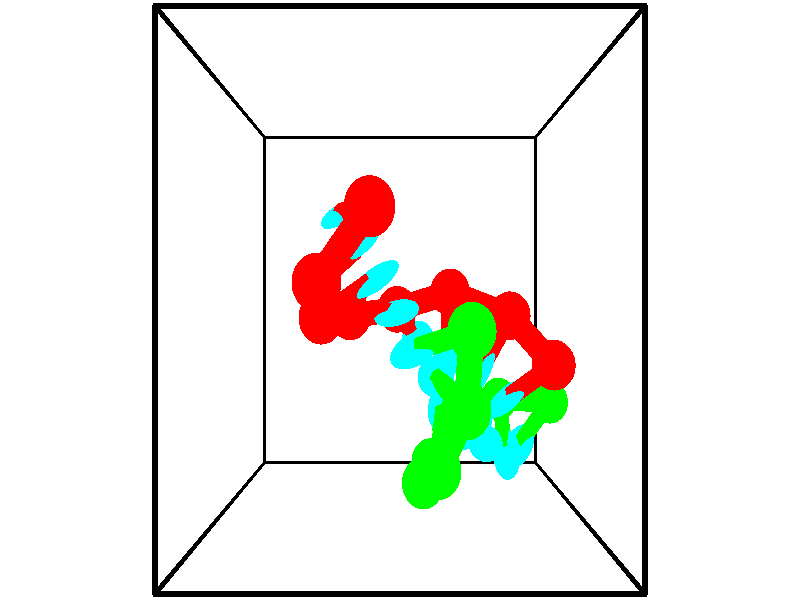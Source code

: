 // switches for output
#declare DRAW_BASES = 1; // possible values are 0, 1; only relevant for DNA ribbons
#declare DRAW_BASES_TYPE = 3; // possible values are 1, 2, 3; only relevant for DNA ribbons
#declare DRAW_FOG = 0; // set to 1 to enable fog

#include "colors.inc"

#include "transforms.inc"
background { rgb <1, 1, 1>}

#default {
   normal{
       ripples 0.25
       frequency 0.20
       turbulence 0.2
       lambda 5
   }
	finish {
		phong 0.1
		phong_size 40.
	}
}

// original window dimensions: 1024x640


// camera settings

camera {
	sky <-0, 1, 0>
	up <-0, 1, 0>
	right 1.6 * <1, 0, 0>
	location <2.5, 2.5, 11.1562>
	look_at <2.5, 2.5, 2.5>
	direction <0, 0, -8.6562>
	angle 67.0682
}


# declare cpy_camera_pos = <2.5, 2.5, 11.1562>;
# if (DRAW_FOG = 1)
fog {
	fog_type 2
	up vnormalize(cpy_camera_pos)
	color rgbt<1,1,1,0.3>
	distance 1e-5
	fog_alt 3e-3
	fog_offset 4
}
# end


// LIGHTS

# declare lum = 6;
global_settings {
	ambient_light rgb lum * <0.05, 0.05, 0.05>
	max_trace_level 15
}# declare cpy_direct_light_amount = 0.25;
light_source
{	1000 * <-1, -1, 1>,
	rgb lum * cpy_direct_light_amount
	parallel
}

light_source
{	1000 * <1, 1, -1>,
	rgb lum * cpy_direct_light_amount
	parallel
}

// strand 0

// nucleotide -1

// particle -1
sphere {
	<2.204173, 3.259433, 5.275455> 0.250000
	pigment { color rgbt <1,0,0,0> }
	no_shadow
}
cylinder {
	<2.000735, 3.261751, 4.931061>,  <1.878673, 3.263142, 4.724424>, 0.100000
	pigment { color rgbt <1,0,0,0> }
	no_shadow
}
cylinder {
	<2.000735, 3.261751, 4.931061>,  <2.204173, 3.259433, 5.275455>, 0.100000
	pigment { color rgbt <1,0,0,0> }
	no_shadow
}

// particle -1
sphere {
	<2.000735, 3.261751, 4.931061> 0.100000
	pigment { color rgbt <1,0,0,0> }
	no_shadow
}
sphere {
	0, 1
	scale<0.080000,0.200000,0.300000>
	matrix <0.483301, -0.825658, -0.291048,
		-0.712567, -0.564141, 0.417124,
		-0.508593, 0.005795, -0.860987,
		1.848157, 3.263489, 4.672765>
	pigment { color rgbt <0,1,1,0> }
	no_shadow
}
cylinder {
	<1.654006, 2.647424, 5.034961>,  <2.204173, 3.259433, 5.275455>, 0.130000
	pigment { color rgbt <1,0,0,0> }
	no_shadow
}

// nucleotide -1

// particle -1
sphere {
	<1.654006, 2.647424, 5.034961> 0.250000
	pigment { color rgbt <1,0,0,0> }
	no_shadow
}
cylinder {
	<1.874366, 2.842710, 4.764214>,  <2.006582, 2.959883, 4.601765>, 0.100000
	pigment { color rgbt <1,0,0,0> }
	no_shadow
}
cylinder {
	<1.874366, 2.842710, 4.764214>,  <1.654006, 2.647424, 5.034961>, 0.100000
	pigment { color rgbt <1,0,0,0> }
	no_shadow
}

// particle -1
sphere {
	<1.874366, 2.842710, 4.764214> 0.100000
	pigment { color rgbt <1,0,0,0> }
	no_shadow
}
sphere {
	0, 1
	scale<0.080000,0.200000,0.300000>
	matrix <0.406685, -0.865271, -0.293110,
		-0.728777, -0.113798, -0.675229,
		0.550901, 0.488218, -0.676869,
		2.039636, 2.989176, 4.561152>
	pigment { color rgbt <0,1,1,0> }
	no_shadow
}
cylinder {
	<1.619966, 2.335718, 4.410340>,  <1.654006, 2.647424, 5.034961>, 0.130000
	pigment { color rgbt <1,0,0,0> }
	no_shadow
}

// nucleotide -1

// particle -1
sphere {
	<1.619966, 2.335718, 4.410340> 0.250000
	pigment { color rgbt <1,0,0,0> }
	no_shadow
}
cylinder {
	<1.963021, 2.540613, 4.392151>,  <2.168855, 2.663550, 4.381238>, 0.100000
	pigment { color rgbt <1,0,0,0> }
	no_shadow
}
cylinder {
	<1.963021, 2.540613, 4.392151>,  <1.619966, 2.335718, 4.410340>, 0.100000
	pigment { color rgbt <1,0,0,0> }
	no_shadow
}

// particle -1
sphere {
	<1.963021, 2.540613, 4.392151> 0.100000
	pigment { color rgbt <1,0,0,0> }
	no_shadow
}
sphere {
	0, 1
	scale<0.080000,0.200000,0.300000>
	matrix <0.435562, -0.770568, -0.465308,
		-0.273388, 0.379261, -0.883980,
		0.857639, 0.512237, -0.045473,
		2.220313, 2.694284, 4.378509>
	pigment { color rgbt <0,1,1,0> }
	no_shadow
}
cylinder {
	<1.890019, 2.338500, 3.748974>,  <1.619966, 2.335718, 4.410340>, 0.130000
	pigment { color rgbt <1,0,0,0> }
	no_shadow
}

// nucleotide -1

// particle -1
sphere {
	<1.890019, 2.338500, 3.748974> 0.250000
	pigment { color rgbt <1,0,0,0> }
	no_shadow
}
cylinder {
	<2.213825, 2.359509, 3.982872>,  <2.408109, 2.372114, 4.123211>, 0.100000
	pigment { color rgbt <1,0,0,0> }
	no_shadow
}
cylinder {
	<2.213825, 2.359509, 3.982872>,  <1.890019, 2.338500, 3.748974>, 0.100000
	pigment { color rgbt <1,0,0,0> }
	no_shadow
}

// particle -1
sphere {
	<2.213825, 2.359509, 3.982872> 0.100000
	pigment { color rgbt <1,0,0,0> }
	no_shadow
}
sphere {
	0, 1
	scale<0.080000,0.200000,0.300000>
	matrix <0.368271, -0.821105, -0.436078,
		0.457234, 0.568356, -0.684038,
		0.809514, 0.052522, 0.584746,
		2.456680, 2.375265, 4.158296>
	pigment { color rgbt <0,1,1,0> }
	no_shadow
}
cylinder {
	<2.462591, 2.400409, 3.383656>,  <1.890019, 2.338500, 3.748974>, 0.130000
	pigment { color rgbt <1,0,0,0> }
	no_shadow
}

// nucleotide -1

// particle -1
sphere {
	<2.462591, 2.400409, 3.383656> 0.250000
	pigment { color rgbt <1,0,0,0> }
	no_shadow
}
cylinder {
	<2.603698, 2.227940, 3.715836>,  <2.688362, 2.124458, 3.915143>, 0.100000
	pigment { color rgbt <1,0,0,0> }
	no_shadow
}
cylinder {
	<2.603698, 2.227940, 3.715836>,  <2.462591, 2.400409, 3.383656>, 0.100000
	pigment { color rgbt <1,0,0,0> }
	no_shadow
}

// particle -1
sphere {
	<2.603698, 2.227940, 3.715836> 0.100000
	pigment { color rgbt <1,0,0,0> }
	no_shadow
}
sphere {
	0, 1
	scale<0.080000,0.200000,0.300000>
	matrix <0.556670, -0.616660, -0.556641,
		0.752113, 0.658650, 0.022484,
		0.352767, -0.431173, 0.830449,
		2.709528, 2.098588, 3.964970>
	pigment { color rgbt <0,1,1,0> }
	no_shadow
}
cylinder {
	<3.132432, 2.580980, 3.519708>,  <2.462591, 2.400409, 3.383656>, 0.130000
	pigment { color rgbt <1,0,0,0> }
	no_shadow
}

// nucleotide -1

// particle -1
sphere {
	<3.132432, 2.580980, 3.519708> 0.250000
	pigment { color rgbt <1,0,0,0> }
	no_shadow
}
cylinder {
	<3.102725, 2.224260, 3.698227>,  <3.084901, 2.010229, 3.805338>, 0.100000
	pigment { color rgbt <1,0,0,0> }
	no_shadow
}
cylinder {
	<3.102725, 2.224260, 3.698227>,  <3.132432, 2.580980, 3.519708>, 0.100000
	pigment { color rgbt <1,0,0,0> }
	no_shadow
}

// particle -1
sphere {
	<3.102725, 2.224260, 3.698227> 0.100000
	pigment { color rgbt <1,0,0,0> }
	no_shadow
}
sphere {
	0, 1
	scale<0.080000,0.200000,0.300000>
	matrix <0.739436, -0.349527, -0.575383,
		0.669118, 0.287276, 0.685386,
		-0.074267, -0.891798, 0.446297,
		3.080445, 1.956721, 3.832116>
	pigment { color rgbt <0,1,1,0> }
	no_shadow
}
cylinder {
	<3.856286, 2.338271, 3.701519>,  <3.132432, 2.580980, 3.519708>, 0.130000
	pigment { color rgbt <1,0,0,0> }
	no_shadow
}

// nucleotide -1

// particle -1
sphere {
	<3.856286, 2.338271, 3.701519> 0.250000
	pigment { color rgbt <1,0,0,0> }
	no_shadow
}
cylinder {
	<3.636100, 2.004858, 3.720329>,  <3.503988, 1.804810, 3.731616>, 0.100000
	pigment { color rgbt <1,0,0,0> }
	no_shadow
}
cylinder {
	<3.636100, 2.004858, 3.720329>,  <3.856286, 2.338271, 3.701519>, 0.100000
	pigment { color rgbt <1,0,0,0> }
	no_shadow
}

// particle -1
sphere {
	<3.636100, 2.004858, 3.720329> 0.100000
	pigment { color rgbt <1,0,0,0> }
	no_shadow
}
sphere {
	0, 1
	scale<0.080000,0.200000,0.300000>
	matrix <0.776714, -0.531968, -0.337231,
		0.306110, -0.149108, 0.940247,
		-0.550465, -0.833533, 0.047026,
		3.470960, 1.754798, 3.734437>
	pigment { color rgbt <0,1,1,0> }
	no_shadow
}
cylinder {
	<4.319685, 1.858608, 4.008283>,  <3.856286, 2.338271, 3.701519>, 0.130000
	pigment { color rgbt <1,0,0,0> }
	no_shadow
}

// nucleotide -1

// particle -1
sphere {
	<4.319685, 1.858608, 4.008283> 0.250000
	pigment { color rgbt <1,0,0,0> }
	no_shadow
}
cylinder {
	<4.032540, 1.643465, 3.831474>,  <3.860253, 1.514379, 3.725389>, 0.100000
	pigment { color rgbt <1,0,0,0> }
	no_shadow
}
cylinder {
	<4.032540, 1.643465, 3.831474>,  <4.319685, 1.858608, 4.008283>, 0.100000
	pigment { color rgbt <1,0,0,0> }
	no_shadow
}

// particle -1
sphere {
	<4.032540, 1.643465, 3.831474> 0.100000
	pigment { color rgbt <1,0,0,0> }
	no_shadow
}
sphere {
	0, 1
	scale<0.080000,0.200000,0.300000>
	matrix <0.677348, -0.686295, -0.264951,
		-0.160850, -0.489600, 0.856982,
		-0.717862, -0.537858, -0.442020,
		3.817182, 1.482108, 3.698868>
	pigment { color rgbt <0,1,1,0> }
	no_shadow
}
// strand 1

// nucleotide -1

// particle -1
sphere {
	<4.563039, 1.330083, 2.809808> 0.250000
	pigment { color rgbt <0,1,0,0> }
	no_shadow
}
cylinder {
	<4.333559, 1.015598, 2.717949>,  <4.195871, 0.826907, 2.662833>, 0.100000
	pigment { color rgbt <0,1,0,0> }
	no_shadow
}
cylinder {
	<4.333559, 1.015598, 2.717949>,  <4.563039, 1.330083, 2.809808>, 0.100000
	pigment { color rgbt <0,1,0,0> }
	no_shadow
}

// particle -1
sphere {
	<4.333559, 1.015598, 2.717949> 0.100000
	pigment { color rgbt <0,1,0,0> }
	no_shadow
}
sphere {
	0, 1
	scale<0.080000,0.200000,0.300000>
	matrix <-0.654122, 0.271050, 0.706156,
		-0.492942, 0.555340, -0.669780,
		-0.573701, -0.786212, -0.229648,
		4.161449, 0.779735, 2.649055>
	pigment { color rgbt <0,1,1,0> }
	no_shadow
}
cylinder {
	<3.904260, 1.325536, 2.555119>,  <4.563039, 1.330083, 2.809808>, 0.130000
	pigment { color rgbt <0,1,0,0> }
	no_shadow
}

// nucleotide -1

// particle -1
sphere {
	<3.904260, 1.325536, 2.555119> 0.250000
	pigment { color rgbt <0,1,0,0> }
	no_shadow
}
cylinder {
	<3.928585, 1.000412, 2.786858>,  <3.943180, 0.805338, 2.925901>, 0.100000
	pigment { color rgbt <0,1,0,0> }
	no_shadow
}
cylinder {
	<3.928585, 1.000412, 2.786858>,  <3.904260, 1.325536, 2.555119>, 0.100000
	pigment { color rgbt <0,1,0,0> }
	no_shadow
}

// particle -1
sphere {
	<3.928585, 1.000412, 2.786858> 0.100000
	pigment { color rgbt <0,1,0,0> }
	no_shadow
}
sphere {
	0, 1
	scale<0.080000,0.200000,0.300000>
	matrix <-0.607922, 0.430190, 0.667358,
		-0.791664, -0.392780, -0.467965,
		0.060811, -0.812810, 0.579346,
		3.946828, 0.756569, 2.960661>
	pigment { color rgbt <0,1,1,0> }
	no_shadow
}
cylinder {
	<3.203598, 1.005989, 2.670287>,  <3.904260, 1.325536, 2.555119>, 0.130000
	pigment { color rgbt <0,1,0,0> }
	no_shadow
}

// nucleotide -1

// particle -1
sphere {
	<3.203598, 1.005989, 2.670287> 0.250000
	pigment { color rgbt <0,1,0,0> }
	no_shadow
}
cylinder {
	<3.438709, 0.964981, 2.991287>,  <3.579776, 0.940377, 3.183887>, 0.100000
	pigment { color rgbt <0,1,0,0> }
	no_shadow
}
cylinder {
	<3.438709, 0.964981, 2.991287>,  <3.203598, 1.005989, 2.670287>, 0.100000
	pigment { color rgbt <0,1,0,0> }
	no_shadow
}

// particle -1
sphere {
	<3.438709, 0.964981, 2.991287> 0.100000
	pigment { color rgbt <0,1,0,0> }
	no_shadow
}
sphere {
	0, 1
	scale<0.080000,0.200000,0.300000>
	matrix <-0.714958, 0.398399, 0.574555,
		-0.378618, -0.911465, 0.160874,
		0.587779, -0.102519, 0.802499,
		3.615043, 0.934225, 3.232037>
	pigment { color rgbt <0,1,1,0> }
	no_shadow
}
cylinder {
	<2.901601, 0.741541, 3.277004>,  <3.203598, 1.005989, 2.670287>, 0.130000
	pigment { color rgbt <0,1,0,0> }
	no_shadow
}

// nucleotide -1

// particle -1
sphere {
	<2.901601, 0.741541, 3.277004> 0.250000
	pigment { color rgbt <0,1,0,0> }
	no_shadow
}
cylinder {
	<3.198574, 0.969009, 3.418655>,  <3.376758, 1.105491, 3.503646>, 0.100000
	pigment { color rgbt <0,1,0,0> }
	no_shadow
}
cylinder {
	<3.198574, 0.969009, 3.418655>,  <2.901601, 0.741541, 3.277004>, 0.100000
	pigment { color rgbt <0,1,0,0> }
	no_shadow
}

// particle -1
sphere {
	<3.198574, 0.969009, 3.418655> 0.100000
	pigment { color rgbt <0,1,0,0> }
	no_shadow
}
sphere {
	0, 1
	scale<0.080000,0.200000,0.300000>
	matrix <-0.656630, 0.512944, 0.552925,
		0.132784, -0.643041, 0.754233,
		0.742433, 0.568671, 0.354129,
		3.421304, 1.139611, 3.524894>
	pigment { color rgbt <0,1,1,0> }
	no_shadow
}
cylinder {
	<2.773863, 0.692134, 4.001856>,  <2.901601, 0.741541, 3.277004>, 0.130000
	pigment { color rgbt <0,1,0,0> }
	no_shadow
}

// nucleotide -1

// particle -1
sphere {
	<2.773863, 0.692134, 4.001856> 0.250000
	pigment { color rgbt <0,1,0,0> }
	no_shadow
}
cylinder {
	<2.991535, 1.020504, 3.932632>,  <3.122139, 1.217526, 3.891098>, 0.100000
	pigment { color rgbt <0,1,0,0> }
	no_shadow
}
cylinder {
	<2.991535, 1.020504, 3.932632>,  <2.773863, 0.692134, 4.001856>, 0.100000
	pigment { color rgbt <0,1,0,0> }
	no_shadow
}

// particle -1
sphere {
	<2.991535, 1.020504, 3.932632> 0.100000
	pigment { color rgbt <0,1,0,0> }
	no_shadow
}
sphere {
	0, 1
	scale<0.080000,0.200000,0.300000>
	matrix <-0.535547, 0.498684, 0.681545,
		0.645799, -0.278202, 0.711018,
		0.544180, 0.820925, -0.173059,
		3.154789, 1.266781, 3.880715>
	pigment { color rgbt <0,1,1,0> }
	no_shadow
}
cylinder {
	<2.914307, 0.955685, 4.621766>,  <2.773863, 0.692134, 4.001856>, 0.130000
	pigment { color rgbt <0,1,0,0> }
	no_shadow
}

// nucleotide -1

// particle -1
sphere {
	<2.914307, 0.955685, 4.621766> 0.250000
	pigment { color rgbt <0,1,0,0> }
	no_shadow
}
cylinder {
	<2.967520, 1.263565, 4.372009>,  <2.999447, 1.448293, 4.222155>, 0.100000
	pigment { color rgbt <0,1,0,0> }
	no_shadow
}
cylinder {
	<2.967520, 1.263565, 4.372009>,  <2.914307, 0.955685, 4.621766>, 0.100000
	pigment { color rgbt <0,1,0,0> }
	no_shadow
}

// particle -1
sphere {
	<2.967520, 1.263565, 4.372009> 0.100000
	pigment { color rgbt <0,1,0,0> }
	no_shadow
}
sphere {
	0, 1
	scale<0.080000,0.200000,0.300000>
	matrix <-0.476769, 0.602008, 0.640528,
		0.868904, 0.212481, 0.447055,
		0.133031, 0.769700, -0.624392,
		3.007429, 1.494475, 4.184692>
	pigment { color rgbt <0,1,1,0> }
	no_shadow
}
cylinder {
	<3.168503, 1.573730, 5.065635>,  <2.914307, 0.955685, 4.621766>, 0.130000
	pigment { color rgbt <0,1,0,0> }
	no_shadow
}

// nucleotide -1

// particle -1
sphere {
	<3.168503, 1.573730, 5.065635> 0.250000
	pigment { color rgbt <0,1,0,0> }
	no_shadow
}
cylinder {
	<3.010845, 1.703373, 4.721634>,  <2.916251, 1.781159, 4.515233>, 0.100000
	pigment { color rgbt <0,1,0,0> }
	no_shadow
}
cylinder {
	<3.010845, 1.703373, 4.721634>,  <3.168503, 1.573730, 5.065635>, 0.100000
	pigment { color rgbt <0,1,0,0> }
	no_shadow
}

// particle -1
sphere {
	<3.010845, 1.703373, 4.721634> 0.100000
	pigment { color rgbt <0,1,0,0> }
	no_shadow
}
sphere {
	0, 1
	scale<0.080000,0.200000,0.300000>
	matrix <-0.569413, 0.648395, 0.505324,
		0.721401, 0.688867, -0.071009,
		-0.394144, 0.324108, -0.860003,
		2.892602, 1.800605, 4.463633>
	pigment { color rgbt <0,1,1,0> }
	no_shadow
}
cylinder {
	<3.237640, 2.234811, 4.961677>,  <3.168503, 1.573730, 5.065635>, 0.130000
	pigment { color rgbt <0,1,0,0> }
	no_shadow
}

// nucleotide -1

// particle -1
sphere {
	<3.237640, 2.234811, 4.961677> 0.250000
	pigment { color rgbt <0,1,0,0> }
	no_shadow
}
cylinder {
	<2.900940, 2.130272, 4.772720>,  <2.698920, 2.067549, 4.659347>, 0.100000
	pigment { color rgbt <0,1,0,0> }
	no_shadow
}
cylinder {
	<2.900940, 2.130272, 4.772720>,  <3.237640, 2.234811, 4.961677>, 0.100000
	pigment { color rgbt <0,1,0,0> }
	no_shadow
}

// particle -1
sphere {
	<2.900940, 2.130272, 4.772720> 0.100000
	pigment { color rgbt <0,1,0,0> }
	no_shadow
}
sphere {
	0, 1
	scale<0.080000,0.200000,0.300000>
	matrix <-0.519148, 0.631930, 0.575456,
		0.148124, 0.729631, -0.667606,
		-0.841751, -0.261347, -0.472391,
		2.648415, 2.051868, 4.631003>
	pigment { color rgbt <0,1,1,0> }
	no_shadow
}
// box output
cylinder {
	<0.000000, 0.000000, 0.000000>,  <5.000000, 0.000000, 0.000000>, 0.025000
	pigment { color rgbt <0,0,0,0> }
	no_shadow
}
cylinder {
	<0.000000, 0.000000, 0.000000>,  <0.000000, 5.000000, 0.000000>, 0.025000
	pigment { color rgbt <0,0,0,0> }
	no_shadow
}
cylinder {
	<0.000000, 0.000000, 0.000000>,  <0.000000, 0.000000, 5.000000>, 0.025000
	pigment { color rgbt <0,0,0,0> }
	no_shadow
}
cylinder {
	<5.000000, 5.000000, 5.000000>,  <0.000000, 5.000000, 5.000000>, 0.025000
	pigment { color rgbt <0,0,0,0> }
	no_shadow
}
cylinder {
	<5.000000, 5.000000, 5.000000>,  <5.000000, 0.000000, 5.000000>, 0.025000
	pigment { color rgbt <0,0,0,0> }
	no_shadow
}
cylinder {
	<5.000000, 5.000000, 5.000000>,  <5.000000, 5.000000, 0.000000>, 0.025000
	pigment { color rgbt <0,0,0,0> }
	no_shadow
}
cylinder {
	<0.000000, 0.000000, 5.000000>,  <0.000000, 5.000000, 5.000000>, 0.025000
	pigment { color rgbt <0,0,0,0> }
	no_shadow
}
cylinder {
	<0.000000, 0.000000, 5.000000>,  <5.000000, 0.000000, 5.000000>, 0.025000
	pigment { color rgbt <0,0,0,0> }
	no_shadow
}
cylinder {
	<5.000000, 5.000000, 0.000000>,  <0.000000, 5.000000, 0.000000>, 0.025000
	pigment { color rgbt <0,0,0,0> }
	no_shadow
}
cylinder {
	<5.000000, 5.000000, 0.000000>,  <5.000000, 0.000000, 0.000000>, 0.025000
	pigment { color rgbt <0,0,0,0> }
	no_shadow
}
cylinder {
	<5.000000, 0.000000, 5.000000>,  <5.000000, 0.000000, 0.000000>, 0.025000
	pigment { color rgbt <0,0,0,0> }
	no_shadow
}
cylinder {
	<0.000000, 5.000000, 0.000000>,  <0.000000, 5.000000, 5.000000>, 0.025000
	pigment { color rgbt <0,0,0,0> }
	no_shadow
}
// end of box output
